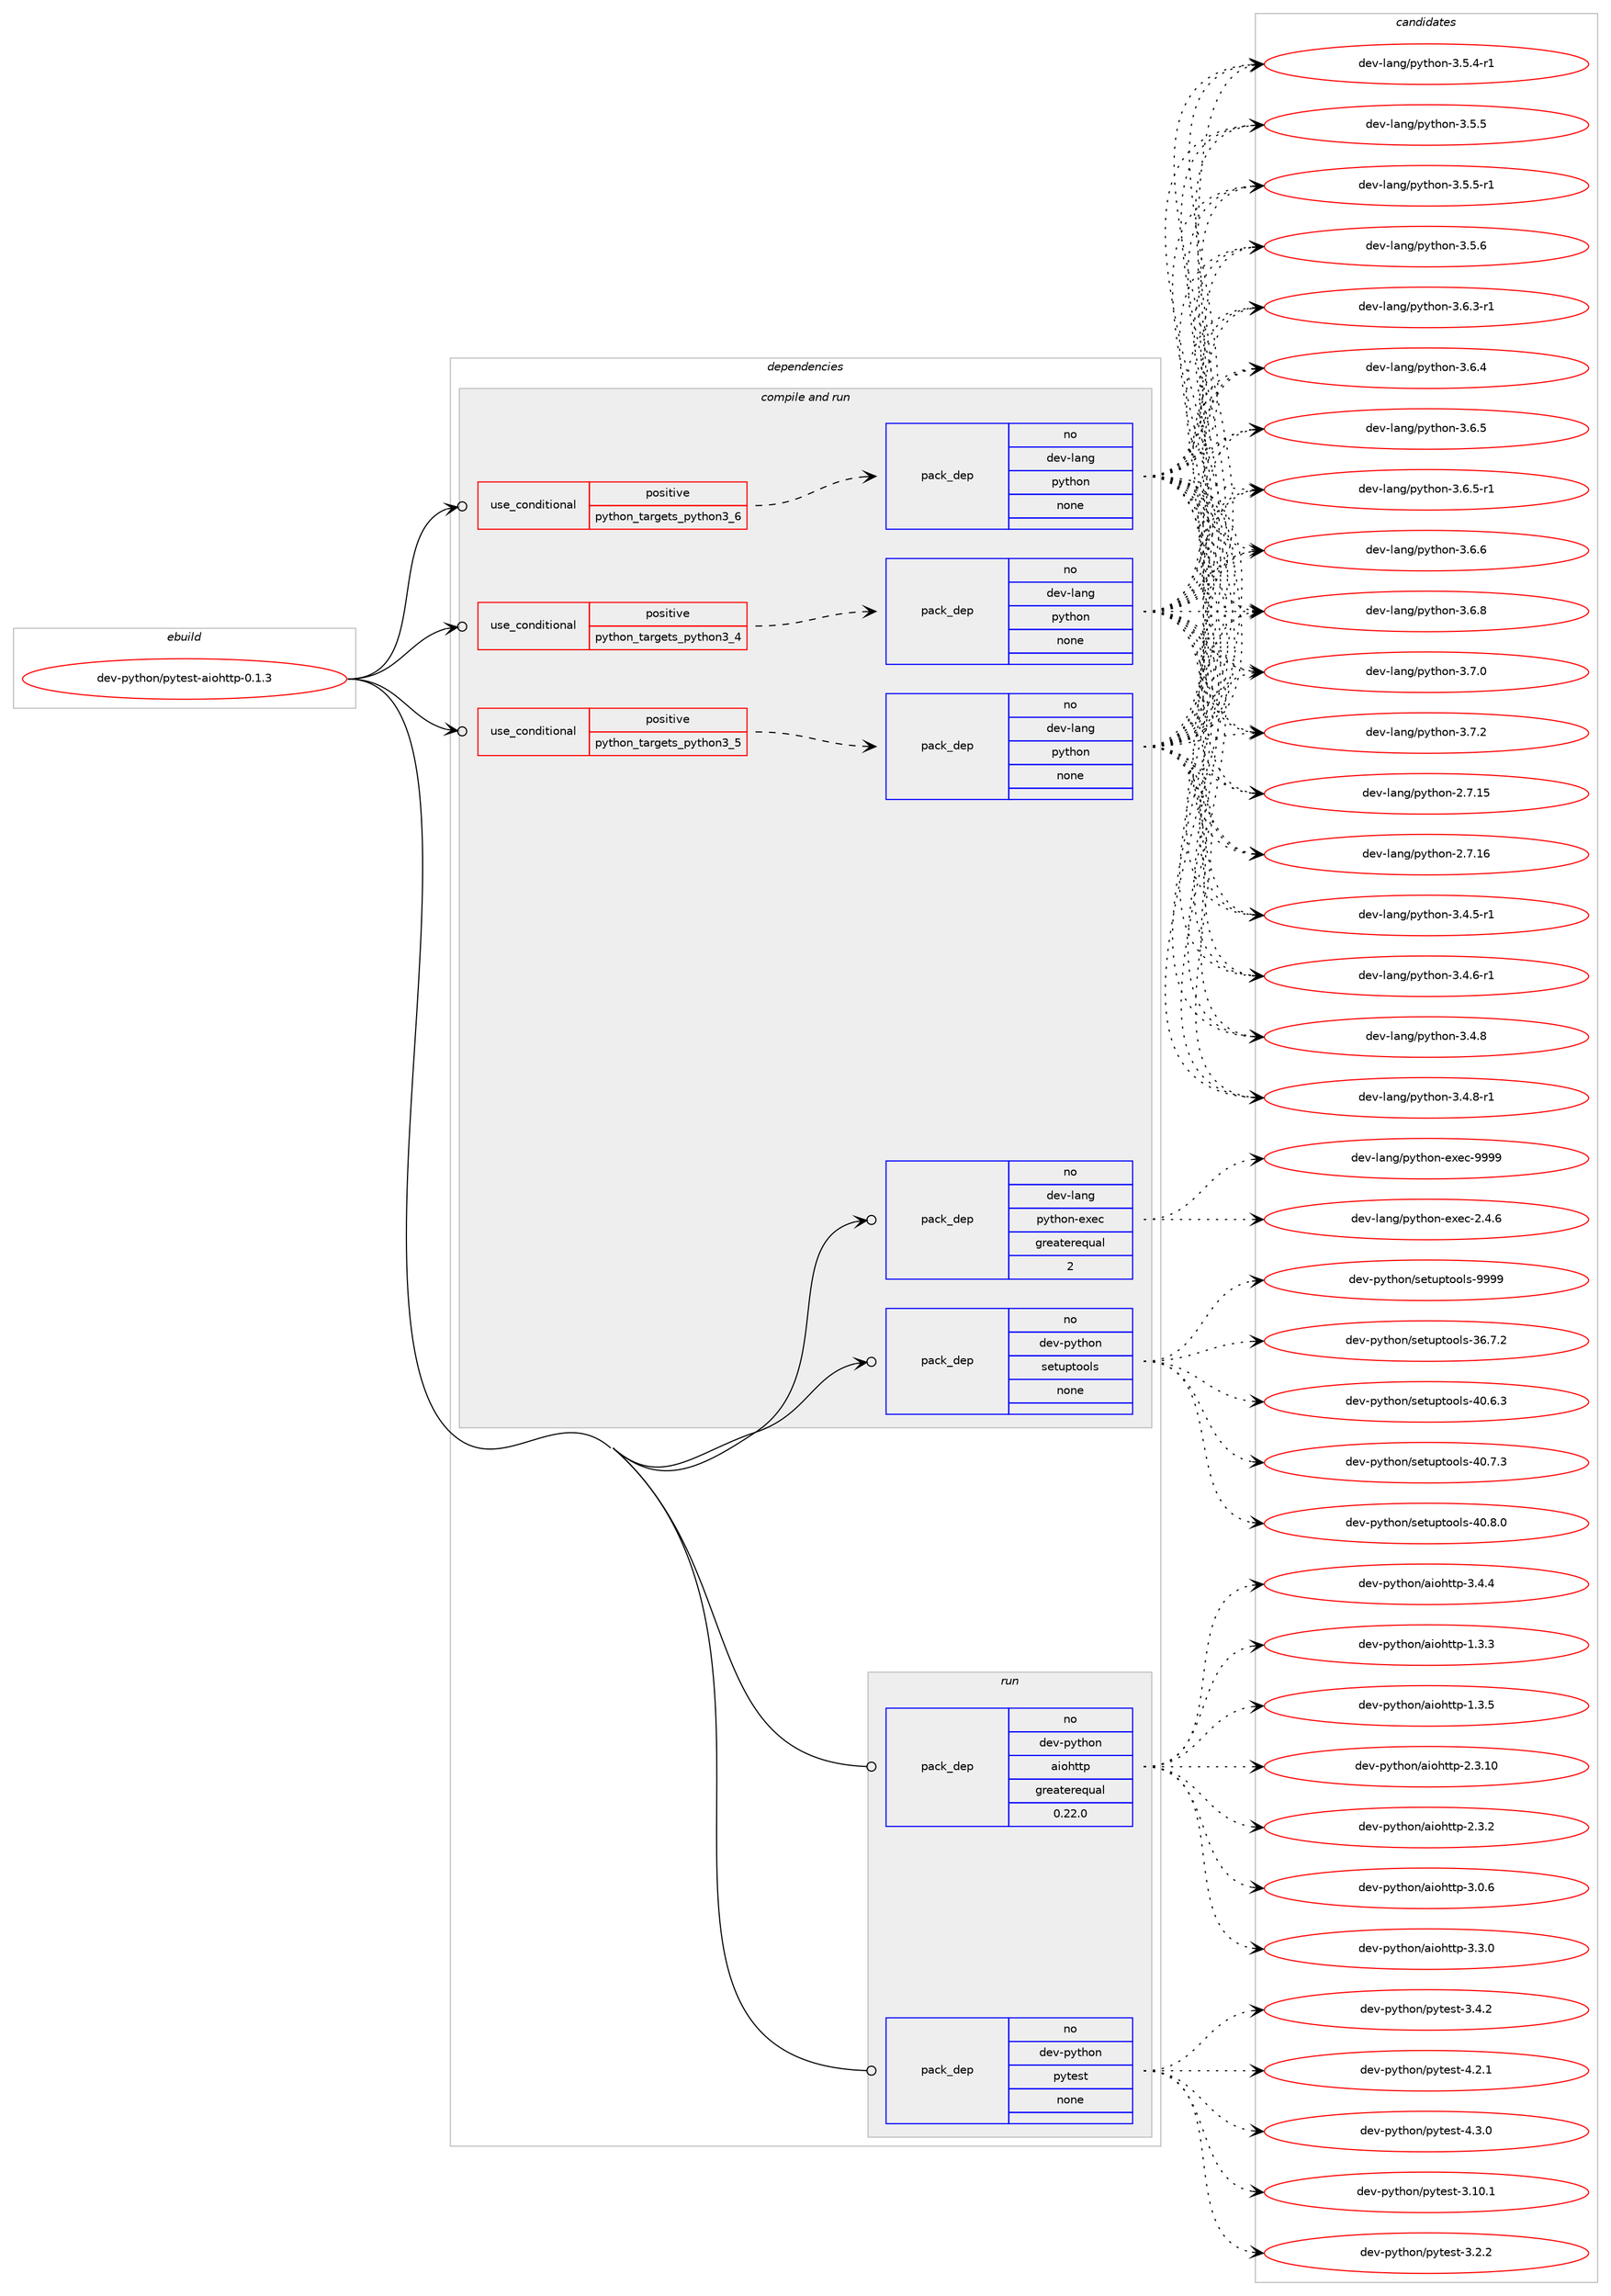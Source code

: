 digraph prolog {

# *************
# Graph options
# *************

newrank=true;
concentrate=true;
compound=true;
graph [rankdir=LR,fontname=Helvetica,fontsize=10,ranksep=1.5];#, ranksep=2.5, nodesep=0.2];
edge  [arrowhead=vee];
node  [fontname=Helvetica,fontsize=10];

# **********
# The ebuild
# **********

subgraph cluster_leftcol {
color=gray;
rank=same;
label=<<i>ebuild</i>>;
id [label="dev-python/pytest-aiohttp-0.1.3", color=red, width=4, href="../dev-python/pytest-aiohttp-0.1.3.svg"];
}

# ****************
# The dependencies
# ****************

subgraph cluster_midcol {
color=gray;
label=<<i>dependencies</i>>;
subgraph cluster_compile {
fillcolor="#eeeeee";
style=filled;
label=<<i>compile</i>>;
}
subgraph cluster_compileandrun {
fillcolor="#eeeeee";
style=filled;
label=<<i>compile and run</i>>;
subgraph cond381981 {
dependency1432880 [label=<<TABLE BORDER="0" CELLBORDER="1" CELLSPACING="0" CELLPADDING="4"><TR><TD ROWSPAN="3" CELLPADDING="10">use_conditional</TD></TR><TR><TD>positive</TD></TR><TR><TD>python_targets_python3_4</TD></TR></TABLE>>, shape=none, color=red];
subgraph pack1027555 {
dependency1432881 [label=<<TABLE BORDER="0" CELLBORDER="1" CELLSPACING="0" CELLPADDING="4" WIDTH="220"><TR><TD ROWSPAN="6" CELLPADDING="30">pack_dep</TD></TR><TR><TD WIDTH="110">no</TD></TR><TR><TD>dev-lang</TD></TR><TR><TD>python</TD></TR><TR><TD>none</TD></TR><TR><TD></TD></TR></TABLE>>, shape=none, color=blue];
}
dependency1432880:e -> dependency1432881:w [weight=20,style="dashed",arrowhead="vee"];
}
id:e -> dependency1432880:w [weight=20,style="solid",arrowhead="odotvee"];
subgraph cond381982 {
dependency1432882 [label=<<TABLE BORDER="0" CELLBORDER="1" CELLSPACING="0" CELLPADDING="4"><TR><TD ROWSPAN="3" CELLPADDING="10">use_conditional</TD></TR><TR><TD>positive</TD></TR><TR><TD>python_targets_python3_5</TD></TR></TABLE>>, shape=none, color=red];
subgraph pack1027556 {
dependency1432883 [label=<<TABLE BORDER="0" CELLBORDER="1" CELLSPACING="0" CELLPADDING="4" WIDTH="220"><TR><TD ROWSPAN="6" CELLPADDING="30">pack_dep</TD></TR><TR><TD WIDTH="110">no</TD></TR><TR><TD>dev-lang</TD></TR><TR><TD>python</TD></TR><TR><TD>none</TD></TR><TR><TD></TD></TR></TABLE>>, shape=none, color=blue];
}
dependency1432882:e -> dependency1432883:w [weight=20,style="dashed",arrowhead="vee"];
}
id:e -> dependency1432882:w [weight=20,style="solid",arrowhead="odotvee"];
subgraph cond381983 {
dependency1432884 [label=<<TABLE BORDER="0" CELLBORDER="1" CELLSPACING="0" CELLPADDING="4"><TR><TD ROWSPAN="3" CELLPADDING="10">use_conditional</TD></TR><TR><TD>positive</TD></TR><TR><TD>python_targets_python3_6</TD></TR></TABLE>>, shape=none, color=red];
subgraph pack1027557 {
dependency1432885 [label=<<TABLE BORDER="0" CELLBORDER="1" CELLSPACING="0" CELLPADDING="4" WIDTH="220"><TR><TD ROWSPAN="6" CELLPADDING="30">pack_dep</TD></TR><TR><TD WIDTH="110">no</TD></TR><TR><TD>dev-lang</TD></TR><TR><TD>python</TD></TR><TR><TD>none</TD></TR><TR><TD></TD></TR></TABLE>>, shape=none, color=blue];
}
dependency1432884:e -> dependency1432885:w [weight=20,style="dashed",arrowhead="vee"];
}
id:e -> dependency1432884:w [weight=20,style="solid",arrowhead="odotvee"];
subgraph pack1027558 {
dependency1432886 [label=<<TABLE BORDER="0" CELLBORDER="1" CELLSPACING="0" CELLPADDING="4" WIDTH="220"><TR><TD ROWSPAN="6" CELLPADDING="30">pack_dep</TD></TR><TR><TD WIDTH="110">no</TD></TR><TR><TD>dev-lang</TD></TR><TR><TD>python-exec</TD></TR><TR><TD>greaterequal</TD></TR><TR><TD>2</TD></TR></TABLE>>, shape=none, color=blue];
}
id:e -> dependency1432886:w [weight=20,style="solid",arrowhead="odotvee"];
subgraph pack1027559 {
dependency1432887 [label=<<TABLE BORDER="0" CELLBORDER="1" CELLSPACING="0" CELLPADDING="4" WIDTH="220"><TR><TD ROWSPAN="6" CELLPADDING="30">pack_dep</TD></TR><TR><TD WIDTH="110">no</TD></TR><TR><TD>dev-python</TD></TR><TR><TD>setuptools</TD></TR><TR><TD>none</TD></TR><TR><TD></TD></TR></TABLE>>, shape=none, color=blue];
}
id:e -> dependency1432887:w [weight=20,style="solid",arrowhead="odotvee"];
}
subgraph cluster_run {
fillcolor="#eeeeee";
style=filled;
label=<<i>run</i>>;
subgraph pack1027560 {
dependency1432888 [label=<<TABLE BORDER="0" CELLBORDER="1" CELLSPACING="0" CELLPADDING="4" WIDTH="220"><TR><TD ROWSPAN="6" CELLPADDING="30">pack_dep</TD></TR><TR><TD WIDTH="110">no</TD></TR><TR><TD>dev-python</TD></TR><TR><TD>aiohttp</TD></TR><TR><TD>greaterequal</TD></TR><TR><TD>0.22.0</TD></TR></TABLE>>, shape=none, color=blue];
}
id:e -> dependency1432888:w [weight=20,style="solid",arrowhead="odot"];
subgraph pack1027561 {
dependency1432889 [label=<<TABLE BORDER="0" CELLBORDER="1" CELLSPACING="0" CELLPADDING="4" WIDTH="220"><TR><TD ROWSPAN="6" CELLPADDING="30">pack_dep</TD></TR><TR><TD WIDTH="110">no</TD></TR><TR><TD>dev-python</TD></TR><TR><TD>pytest</TD></TR><TR><TD>none</TD></TR><TR><TD></TD></TR></TABLE>>, shape=none, color=blue];
}
id:e -> dependency1432889:w [weight=20,style="solid",arrowhead="odot"];
}
}

# **************
# The candidates
# **************

subgraph cluster_choices {
rank=same;
color=gray;
label=<<i>candidates</i>>;

subgraph choice1027555 {
color=black;
nodesep=1;
choice10010111845108971101034711212111610411111045504655464953 [label="dev-lang/python-2.7.15", color=red, width=4,href="../dev-lang/python-2.7.15.svg"];
choice10010111845108971101034711212111610411111045504655464954 [label="dev-lang/python-2.7.16", color=red, width=4,href="../dev-lang/python-2.7.16.svg"];
choice1001011184510897110103471121211161041111104551465246534511449 [label="dev-lang/python-3.4.5-r1", color=red, width=4,href="../dev-lang/python-3.4.5-r1.svg"];
choice1001011184510897110103471121211161041111104551465246544511449 [label="dev-lang/python-3.4.6-r1", color=red, width=4,href="../dev-lang/python-3.4.6-r1.svg"];
choice100101118451089711010347112121116104111110455146524656 [label="dev-lang/python-3.4.8", color=red, width=4,href="../dev-lang/python-3.4.8.svg"];
choice1001011184510897110103471121211161041111104551465246564511449 [label="dev-lang/python-3.4.8-r1", color=red, width=4,href="../dev-lang/python-3.4.8-r1.svg"];
choice1001011184510897110103471121211161041111104551465346524511449 [label="dev-lang/python-3.5.4-r1", color=red, width=4,href="../dev-lang/python-3.5.4-r1.svg"];
choice100101118451089711010347112121116104111110455146534653 [label="dev-lang/python-3.5.5", color=red, width=4,href="../dev-lang/python-3.5.5.svg"];
choice1001011184510897110103471121211161041111104551465346534511449 [label="dev-lang/python-3.5.5-r1", color=red, width=4,href="../dev-lang/python-3.5.5-r1.svg"];
choice100101118451089711010347112121116104111110455146534654 [label="dev-lang/python-3.5.6", color=red, width=4,href="../dev-lang/python-3.5.6.svg"];
choice1001011184510897110103471121211161041111104551465446514511449 [label="dev-lang/python-3.6.3-r1", color=red, width=4,href="../dev-lang/python-3.6.3-r1.svg"];
choice100101118451089711010347112121116104111110455146544652 [label="dev-lang/python-3.6.4", color=red, width=4,href="../dev-lang/python-3.6.4.svg"];
choice100101118451089711010347112121116104111110455146544653 [label="dev-lang/python-3.6.5", color=red, width=4,href="../dev-lang/python-3.6.5.svg"];
choice1001011184510897110103471121211161041111104551465446534511449 [label="dev-lang/python-3.6.5-r1", color=red, width=4,href="../dev-lang/python-3.6.5-r1.svg"];
choice100101118451089711010347112121116104111110455146544654 [label="dev-lang/python-3.6.6", color=red, width=4,href="../dev-lang/python-3.6.6.svg"];
choice100101118451089711010347112121116104111110455146544656 [label="dev-lang/python-3.6.8", color=red, width=4,href="../dev-lang/python-3.6.8.svg"];
choice100101118451089711010347112121116104111110455146554648 [label="dev-lang/python-3.7.0", color=red, width=4,href="../dev-lang/python-3.7.0.svg"];
choice100101118451089711010347112121116104111110455146554650 [label="dev-lang/python-3.7.2", color=red, width=4,href="../dev-lang/python-3.7.2.svg"];
dependency1432881:e -> choice10010111845108971101034711212111610411111045504655464953:w [style=dotted,weight="100"];
dependency1432881:e -> choice10010111845108971101034711212111610411111045504655464954:w [style=dotted,weight="100"];
dependency1432881:e -> choice1001011184510897110103471121211161041111104551465246534511449:w [style=dotted,weight="100"];
dependency1432881:e -> choice1001011184510897110103471121211161041111104551465246544511449:w [style=dotted,weight="100"];
dependency1432881:e -> choice100101118451089711010347112121116104111110455146524656:w [style=dotted,weight="100"];
dependency1432881:e -> choice1001011184510897110103471121211161041111104551465246564511449:w [style=dotted,weight="100"];
dependency1432881:e -> choice1001011184510897110103471121211161041111104551465346524511449:w [style=dotted,weight="100"];
dependency1432881:e -> choice100101118451089711010347112121116104111110455146534653:w [style=dotted,weight="100"];
dependency1432881:e -> choice1001011184510897110103471121211161041111104551465346534511449:w [style=dotted,weight="100"];
dependency1432881:e -> choice100101118451089711010347112121116104111110455146534654:w [style=dotted,weight="100"];
dependency1432881:e -> choice1001011184510897110103471121211161041111104551465446514511449:w [style=dotted,weight="100"];
dependency1432881:e -> choice100101118451089711010347112121116104111110455146544652:w [style=dotted,weight="100"];
dependency1432881:e -> choice100101118451089711010347112121116104111110455146544653:w [style=dotted,weight="100"];
dependency1432881:e -> choice1001011184510897110103471121211161041111104551465446534511449:w [style=dotted,weight="100"];
dependency1432881:e -> choice100101118451089711010347112121116104111110455146544654:w [style=dotted,weight="100"];
dependency1432881:e -> choice100101118451089711010347112121116104111110455146544656:w [style=dotted,weight="100"];
dependency1432881:e -> choice100101118451089711010347112121116104111110455146554648:w [style=dotted,weight="100"];
dependency1432881:e -> choice100101118451089711010347112121116104111110455146554650:w [style=dotted,weight="100"];
}
subgraph choice1027556 {
color=black;
nodesep=1;
choice10010111845108971101034711212111610411111045504655464953 [label="dev-lang/python-2.7.15", color=red, width=4,href="../dev-lang/python-2.7.15.svg"];
choice10010111845108971101034711212111610411111045504655464954 [label="dev-lang/python-2.7.16", color=red, width=4,href="../dev-lang/python-2.7.16.svg"];
choice1001011184510897110103471121211161041111104551465246534511449 [label="dev-lang/python-3.4.5-r1", color=red, width=4,href="../dev-lang/python-3.4.5-r1.svg"];
choice1001011184510897110103471121211161041111104551465246544511449 [label="dev-lang/python-3.4.6-r1", color=red, width=4,href="../dev-lang/python-3.4.6-r1.svg"];
choice100101118451089711010347112121116104111110455146524656 [label="dev-lang/python-3.4.8", color=red, width=4,href="../dev-lang/python-3.4.8.svg"];
choice1001011184510897110103471121211161041111104551465246564511449 [label="dev-lang/python-3.4.8-r1", color=red, width=4,href="../dev-lang/python-3.4.8-r1.svg"];
choice1001011184510897110103471121211161041111104551465346524511449 [label="dev-lang/python-3.5.4-r1", color=red, width=4,href="../dev-lang/python-3.5.4-r1.svg"];
choice100101118451089711010347112121116104111110455146534653 [label="dev-lang/python-3.5.5", color=red, width=4,href="../dev-lang/python-3.5.5.svg"];
choice1001011184510897110103471121211161041111104551465346534511449 [label="dev-lang/python-3.5.5-r1", color=red, width=4,href="../dev-lang/python-3.5.5-r1.svg"];
choice100101118451089711010347112121116104111110455146534654 [label="dev-lang/python-3.5.6", color=red, width=4,href="../dev-lang/python-3.5.6.svg"];
choice1001011184510897110103471121211161041111104551465446514511449 [label="dev-lang/python-3.6.3-r1", color=red, width=4,href="../dev-lang/python-3.6.3-r1.svg"];
choice100101118451089711010347112121116104111110455146544652 [label="dev-lang/python-3.6.4", color=red, width=4,href="../dev-lang/python-3.6.4.svg"];
choice100101118451089711010347112121116104111110455146544653 [label="dev-lang/python-3.6.5", color=red, width=4,href="../dev-lang/python-3.6.5.svg"];
choice1001011184510897110103471121211161041111104551465446534511449 [label="dev-lang/python-3.6.5-r1", color=red, width=4,href="../dev-lang/python-3.6.5-r1.svg"];
choice100101118451089711010347112121116104111110455146544654 [label="dev-lang/python-3.6.6", color=red, width=4,href="../dev-lang/python-3.6.6.svg"];
choice100101118451089711010347112121116104111110455146544656 [label="dev-lang/python-3.6.8", color=red, width=4,href="../dev-lang/python-3.6.8.svg"];
choice100101118451089711010347112121116104111110455146554648 [label="dev-lang/python-3.7.0", color=red, width=4,href="../dev-lang/python-3.7.0.svg"];
choice100101118451089711010347112121116104111110455146554650 [label="dev-lang/python-3.7.2", color=red, width=4,href="../dev-lang/python-3.7.2.svg"];
dependency1432883:e -> choice10010111845108971101034711212111610411111045504655464953:w [style=dotted,weight="100"];
dependency1432883:e -> choice10010111845108971101034711212111610411111045504655464954:w [style=dotted,weight="100"];
dependency1432883:e -> choice1001011184510897110103471121211161041111104551465246534511449:w [style=dotted,weight="100"];
dependency1432883:e -> choice1001011184510897110103471121211161041111104551465246544511449:w [style=dotted,weight="100"];
dependency1432883:e -> choice100101118451089711010347112121116104111110455146524656:w [style=dotted,weight="100"];
dependency1432883:e -> choice1001011184510897110103471121211161041111104551465246564511449:w [style=dotted,weight="100"];
dependency1432883:e -> choice1001011184510897110103471121211161041111104551465346524511449:w [style=dotted,weight="100"];
dependency1432883:e -> choice100101118451089711010347112121116104111110455146534653:w [style=dotted,weight="100"];
dependency1432883:e -> choice1001011184510897110103471121211161041111104551465346534511449:w [style=dotted,weight="100"];
dependency1432883:e -> choice100101118451089711010347112121116104111110455146534654:w [style=dotted,weight="100"];
dependency1432883:e -> choice1001011184510897110103471121211161041111104551465446514511449:w [style=dotted,weight="100"];
dependency1432883:e -> choice100101118451089711010347112121116104111110455146544652:w [style=dotted,weight="100"];
dependency1432883:e -> choice100101118451089711010347112121116104111110455146544653:w [style=dotted,weight="100"];
dependency1432883:e -> choice1001011184510897110103471121211161041111104551465446534511449:w [style=dotted,weight="100"];
dependency1432883:e -> choice100101118451089711010347112121116104111110455146544654:w [style=dotted,weight="100"];
dependency1432883:e -> choice100101118451089711010347112121116104111110455146544656:w [style=dotted,weight="100"];
dependency1432883:e -> choice100101118451089711010347112121116104111110455146554648:w [style=dotted,weight="100"];
dependency1432883:e -> choice100101118451089711010347112121116104111110455146554650:w [style=dotted,weight="100"];
}
subgraph choice1027557 {
color=black;
nodesep=1;
choice10010111845108971101034711212111610411111045504655464953 [label="dev-lang/python-2.7.15", color=red, width=4,href="../dev-lang/python-2.7.15.svg"];
choice10010111845108971101034711212111610411111045504655464954 [label="dev-lang/python-2.7.16", color=red, width=4,href="../dev-lang/python-2.7.16.svg"];
choice1001011184510897110103471121211161041111104551465246534511449 [label="dev-lang/python-3.4.5-r1", color=red, width=4,href="../dev-lang/python-3.4.5-r1.svg"];
choice1001011184510897110103471121211161041111104551465246544511449 [label="dev-lang/python-3.4.6-r1", color=red, width=4,href="../dev-lang/python-3.4.6-r1.svg"];
choice100101118451089711010347112121116104111110455146524656 [label="dev-lang/python-3.4.8", color=red, width=4,href="../dev-lang/python-3.4.8.svg"];
choice1001011184510897110103471121211161041111104551465246564511449 [label="dev-lang/python-3.4.8-r1", color=red, width=4,href="../dev-lang/python-3.4.8-r1.svg"];
choice1001011184510897110103471121211161041111104551465346524511449 [label="dev-lang/python-3.5.4-r1", color=red, width=4,href="../dev-lang/python-3.5.4-r1.svg"];
choice100101118451089711010347112121116104111110455146534653 [label="dev-lang/python-3.5.5", color=red, width=4,href="../dev-lang/python-3.5.5.svg"];
choice1001011184510897110103471121211161041111104551465346534511449 [label="dev-lang/python-3.5.5-r1", color=red, width=4,href="../dev-lang/python-3.5.5-r1.svg"];
choice100101118451089711010347112121116104111110455146534654 [label="dev-lang/python-3.5.6", color=red, width=4,href="../dev-lang/python-3.5.6.svg"];
choice1001011184510897110103471121211161041111104551465446514511449 [label="dev-lang/python-3.6.3-r1", color=red, width=4,href="../dev-lang/python-3.6.3-r1.svg"];
choice100101118451089711010347112121116104111110455146544652 [label="dev-lang/python-3.6.4", color=red, width=4,href="../dev-lang/python-3.6.4.svg"];
choice100101118451089711010347112121116104111110455146544653 [label="dev-lang/python-3.6.5", color=red, width=4,href="../dev-lang/python-3.6.5.svg"];
choice1001011184510897110103471121211161041111104551465446534511449 [label="dev-lang/python-3.6.5-r1", color=red, width=4,href="../dev-lang/python-3.6.5-r1.svg"];
choice100101118451089711010347112121116104111110455146544654 [label="dev-lang/python-3.6.6", color=red, width=4,href="../dev-lang/python-3.6.6.svg"];
choice100101118451089711010347112121116104111110455146544656 [label="dev-lang/python-3.6.8", color=red, width=4,href="../dev-lang/python-3.6.8.svg"];
choice100101118451089711010347112121116104111110455146554648 [label="dev-lang/python-3.7.0", color=red, width=4,href="../dev-lang/python-3.7.0.svg"];
choice100101118451089711010347112121116104111110455146554650 [label="dev-lang/python-3.7.2", color=red, width=4,href="../dev-lang/python-3.7.2.svg"];
dependency1432885:e -> choice10010111845108971101034711212111610411111045504655464953:w [style=dotted,weight="100"];
dependency1432885:e -> choice10010111845108971101034711212111610411111045504655464954:w [style=dotted,weight="100"];
dependency1432885:e -> choice1001011184510897110103471121211161041111104551465246534511449:w [style=dotted,weight="100"];
dependency1432885:e -> choice1001011184510897110103471121211161041111104551465246544511449:w [style=dotted,weight="100"];
dependency1432885:e -> choice100101118451089711010347112121116104111110455146524656:w [style=dotted,weight="100"];
dependency1432885:e -> choice1001011184510897110103471121211161041111104551465246564511449:w [style=dotted,weight="100"];
dependency1432885:e -> choice1001011184510897110103471121211161041111104551465346524511449:w [style=dotted,weight="100"];
dependency1432885:e -> choice100101118451089711010347112121116104111110455146534653:w [style=dotted,weight="100"];
dependency1432885:e -> choice1001011184510897110103471121211161041111104551465346534511449:w [style=dotted,weight="100"];
dependency1432885:e -> choice100101118451089711010347112121116104111110455146534654:w [style=dotted,weight="100"];
dependency1432885:e -> choice1001011184510897110103471121211161041111104551465446514511449:w [style=dotted,weight="100"];
dependency1432885:e -> choice100101118451089711010347112121116104111110455146544652:w [style=dotted,weight="100"];
dependency1432885:e -> choice100101118451089711010347112121116104111110455146544653:w [style=dotted,weight="100"];
dependency1432885:e -> choice1001011184510897110103471121211161041111104551465446534511449:w [style=dotted,weight="100"];
dependency1432885:e -> choice100101118451089711010347112121116104111110455146544654:w [style=dotted,weight="100"];
dependency1432885:e -> choice100101118451089711010347112121116104111110455146544656:w [style=dotted,weight="100"];
dependency1432885:e -> choice100101118451089711010347112121116104111110455146554648:w [style=dotted,weight="100"];
dependency1432885:e -> choice100101118451089711010347112121116104111110455146554650:w [style=dotted,weight="100"];
}
subgraph choice1027558 {
color=black;
nodesep=1;
choice1001011184510897110103471121211161041111104510112010199455046524654 [label="dev-lang/python-exec-2.4.6", color=red, width=4,href="../dev-lang/python-exec-2.4.6.svg"];
choice10010111845108971101034711212111610411111045101120101994557575757 [label="dev-lang/python-exec-9999", color=red, width=4,href="../dev-lang/python-exec-9999.svg"];
dependency1432886:e -> choice1001011184510897110103471121211161041111104510112010199455046524654:w [style=dotted,weight="100"];
dependency1432886:e -> choice10010111845108971101034711212111610411111045101120101994557575757:w [style=dotted,weight="100"];
}
subgraph choice1027559 {
color=black;
nodesep=1;
choice100101118451121211161041111104711510111611711211611111110811545515446554650 [label="dev-python/setuptools-36.7.2", color=red, width=4,href="../dev-python/setuptools-36.7.2.svg"];
choice100101118451121211161041111104711510111611711211611111110811545524846544651 [label="dev-python/setuptools-40.6.3", color=red, width=4,href="../dev-python/setuptools-40.6.3.svg"];
choice100101118451121211161041111104711510111611711211611111110811545524846554651 [label="dev-python/setuptools-40.7.3", color=red, width=4,href="../dev-python/setuptools-40.7.3.svg"];
choice100101118451121211161041111104711510111611711211611111110811545524846564648 [label="dev-python/setuptools-40.8.0", color=red, width=4,href="../dev-python/setuptools-40.8.0.svg"];
choice10010111845112121116104111110471151011161171121161111111081154557575757 [label="dev-python/setuptools-9999", color=red, width=4,href="../dev-python/setuptools-9999.svg"];
dependency1432887:e -> choice100101118451121211161041111104711510111611711211611111110811545515446554650:w [style=dotted,weight="100"];
dependency1432887:e -> choice100101118451121211161041111104711510111611711211611111110811545524846544651:w [style=dotted,weight="100"];
dependency1432887:e -> choice100101118451121211161041111104711510111611711211611111110811545524846554651:w [style=dotted,weight="100"];
dependency1432887:e -> choice100101118451121211161041111104711510111611711211611111110811545524846564648:w [style=dotted,weight="100"];
dependency1432887:e -> choice10010111845112121116104111110471151011161171121161111111081154557575757:w [style=dotted,weight="100"];
}
subgraph choice1027560 {
color=black;
nodesep=1;
choice100101118451121211161041111104797105111104116116112454946514651 [label="dev-python/aiohttp-1.3.3", color=red, width=4,href="../dev-python/aiohttp-1.3.3.svg"];
choice100101118451121211161041111104797105111104116116112454946514653 [label="dev-python/aiohttp-1.3.5", color=red, width=4,href="../dev-python/aiohttp-1.3.5.svg"];
choice10010111845112121116104111110479710511110411611611245504651464948 [label="dev-python/aiohttp-2.3.10", color=red, width=4,href="../dev-python/aiohttp-2.3.10.svg"];
choice100101118451121211161041111104797105111104116116112455046514650 [label="dev-python/aiohttp-2.3.2", color=red, width=4,href="../dev-python/aiohttp-2.3.2.svg"];
choice100101118451121211161041111104797105111104116116112455146484654 [label="dev-python/aiohttp-3.0.6", color=red, width=4,href="../dev-python/aiohttp-3.0.6.svg"];
choice100101118451121211161041111104797105111104116116112455146514648 [label="dev-python/aiohttp-3.3.0", color=red, width=4,href="../dev-python/aiohttp-3.3.0.svg"];
choice100101118451121211161041111104797105111104116116112455146524652 [label="dev-python/aiohttp-3.4.4", color=red, width=4,href="../dev-python/aiohttp-3.4.4.svg"];
dependency1432888:e -> choice100101118451121211161041111104797105111104116116112454946514651:w [style=dotted,weight="100"];
dependency1432888:e -> choice100101118451121211161041111104797105111104116116112454946514653:w [style=dotted,weight="100"];
dependency1432888:e -> choice10010111845112121116104111110479710511110411611611245504651464948:w [style=dotted,weight="100"];
dependency1432888:e -> choice100101118451121211161041111104797105111104116116112455046514650:w [style=dotted,weight="100"];
dependency1432888:e -> choice100101118451121211161041111104797105111104116116112455146484654:w [style=dotted,weight="100"];
dependency1432888:e -> choice100101118451121211161041111104797105111104116116112455146514648:w [style=dotted,weight="100"];
dependency1432888:e -> choice100101118451121211161041111104797105111104116116112455146524652:w [style=dotted,weight="100"];
}
subgraph choice1027561 {
color=black;
nodesep=1;
choice100101118451121211161041111104711212111610111511645514649484649 [label="dev-python/pytest-3.10.1", color=red, width=4,href="../dev-python/pytest-3.10.1.svg"];
choice1001011184511212111610411111047112121116101115116455146504650 [label="dev-python/pytest-3.2.2", color=red, width=4,href="../dev-python/pytest-3.2.2.svg"];
choice1001011184511212111610411111047112121116101115116455146524650 [label="dev-python/pytest-3.4.2", color=red, width=4,href="../dev-python/pytest-3.4.2.svg"];
choice1001011184511212111610411111047112121116101115116455246504649 [label="dev-python/pytest-4.2.1", color=red, width=4,href="../dev-python/pytest-4.2.1.svg"];
choice1001011184511212111610411111047112121116101115116455246514648 [label="dev-python/pytest-4.3.0", color=red, width=4,href="../dev-python/pytest-4.3.0.svg"];
dependency1432889:e -> choice100101118451121211161041111104711212111610111511645514649484649:w [style=dotted,weight="100"];
dependency1432889:e -> choice1001011184511212111610411111047112121116101115116455146504650:w [style=dotted,weight="100"];
dependency1432889:e -> choice1001011184511212111610411111047112121116101115116455146524650:w [style=dotted,weight="100"];
dependency1432889:e -> choice1001011184511212111610411111047112121116101115116455246504649:w [style=dotted,weight="100"];
dependency1432889:e -> choice1001011184511212111610411111047112121116101115116455246514648:w [style=dotted,weight="100"];
}
}

}
